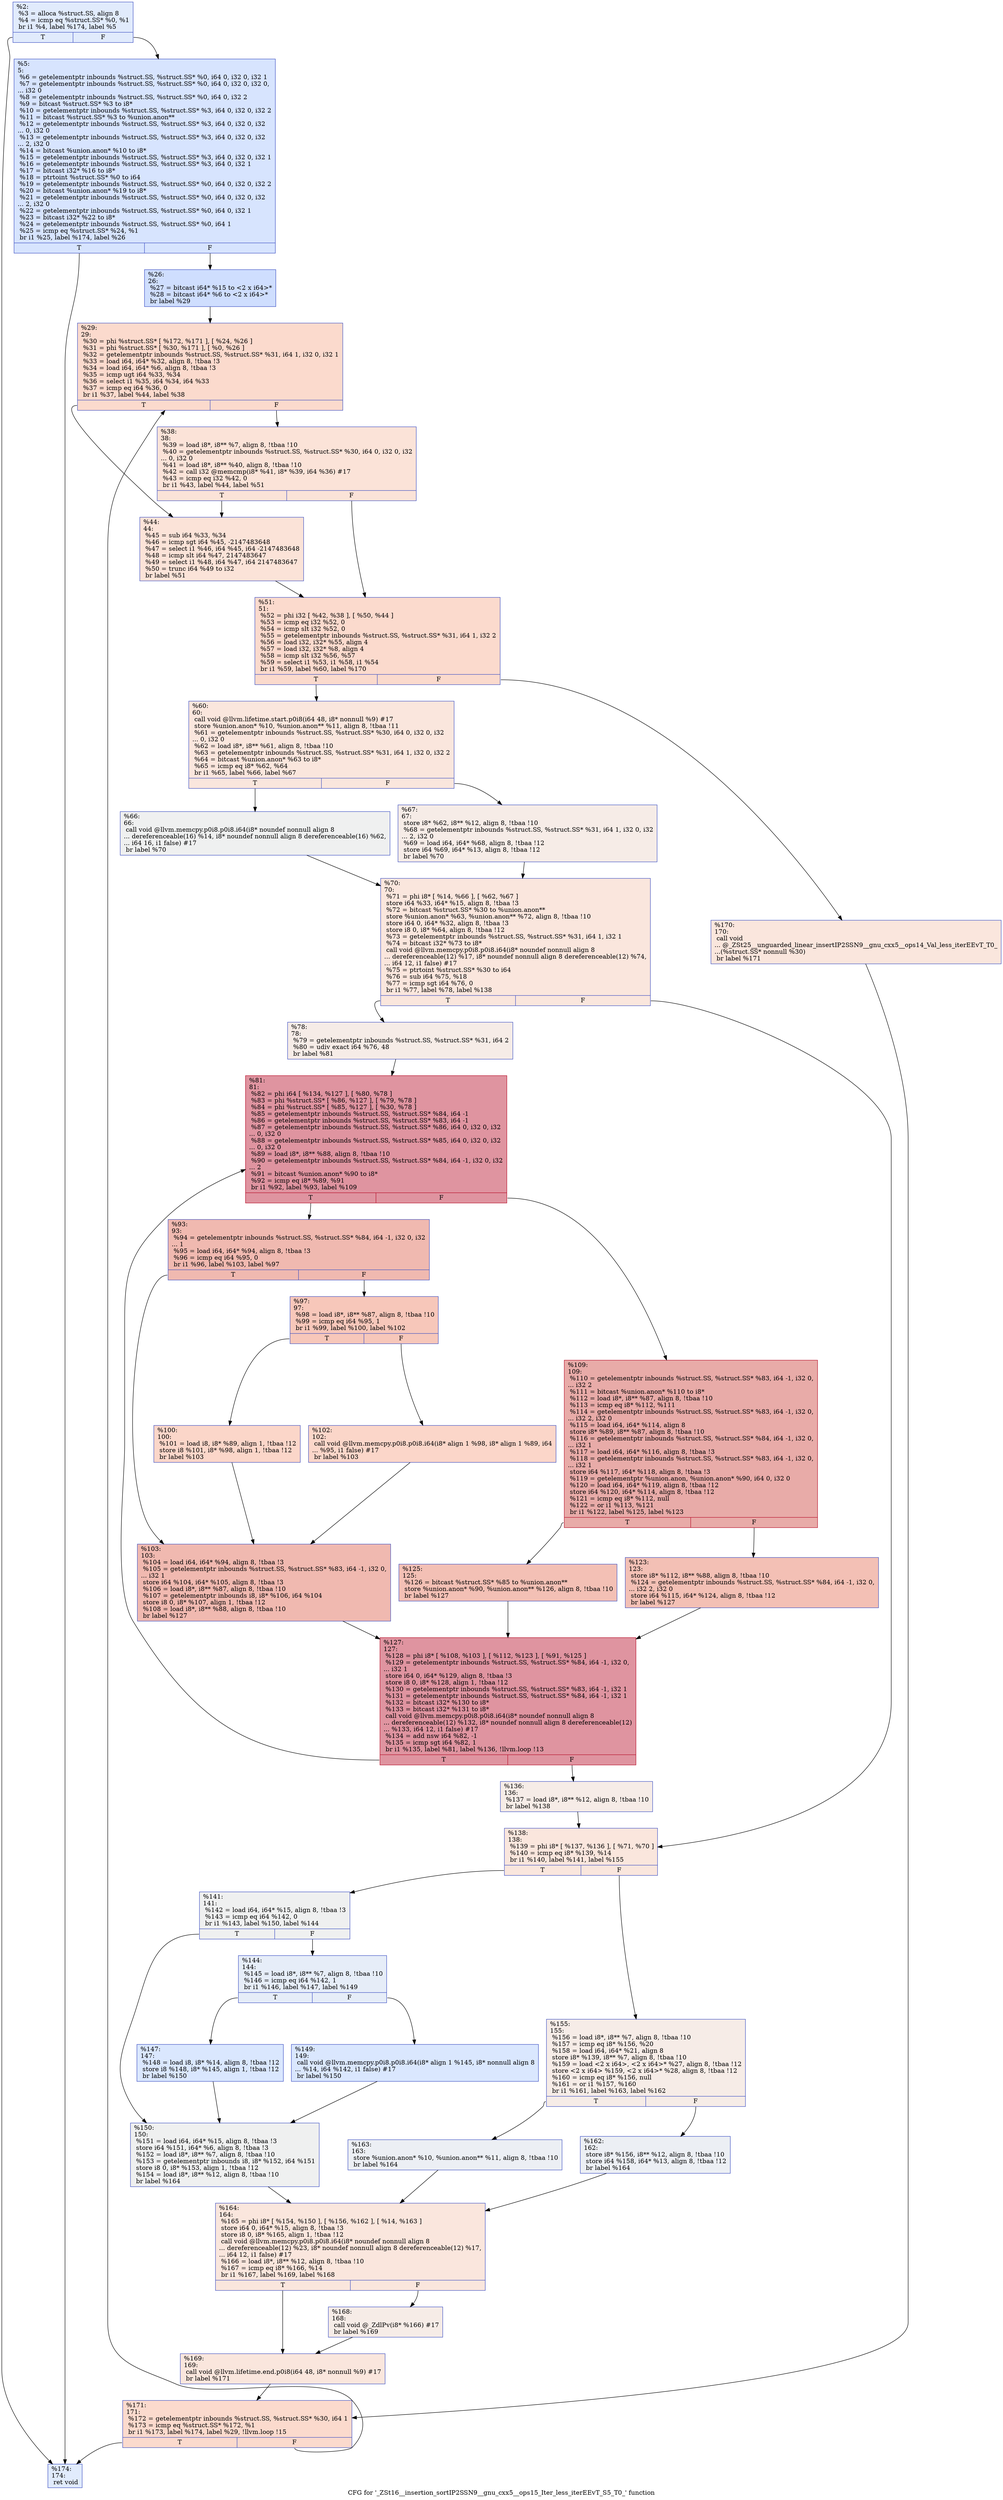 digraph "CFG for '_ZSt16__insertion_sortIP2SSN9__gnu_cxx5__ops15_Iter_less_iterEEvT_S5_T0_' function" {
	label="CFG for '_ZSt16__insertion_sortIP2SSN9__gnu_cxx5__ops15_Iter_less_iterEEvT_S5_T0_' function";

	Node0x55804d185550 [shape=record,color="#3d50c3ff", style=filled, fillcolor="#bbd1f870",label="{%2:\l  %3 = alloca %struct.SS, align 8\l  %4 = icmp eq %struct.SS* %0, %1\l  br i1 %4, label %174, label %5\l|{<s0>T|<s1>F}}"];
	Node0x55804d185550:s0 -> Node0x55804d185660;
	Node0x55804d185550:s1 -> Node0x55804d1856b0;
	Node0x55804d1856b0 [shape=record,color="#3d50c3ff", style=filled, fillcolor="#a5c3fe70",label="{%5:\l5:                                                \l  %6 = getelementptr inbounds %struct.SS, %struct.SS* %0, i64 0, i32 0, i32 1\l  %7 = getelementptr inbounds %struct.SS, %struct.SS* %0, i64 0, i32 0, i32 0,\l... i32 0\l  %8 = getelementptr inbounds %struct.SS, %struct.SS* %0, i64 0, i32 2\l  %9 = bitcast %struct.SS* %3 to i8*\l  %10 = getelementptr inbounds %struct.SS, %struct.SS* %3, i64 0, i32 0, i32 2\l  %11 = bitcast %struct.SS* %3 to %union.anon**\l  %12 = getelementptr inbounds %struct.SS, %struct.SS* %3, i64 0, i32 0, i32\l... 0, i32 0\l  %13 = getelementptr inbounds %struct.SS, %struct.SS* %3, i64 0, i32 0, i32\l... 2, i32 0\l  %14 = bitcast %union.anon* %10 to i8*\l  %15 = getelementptr inbounds %struct.SS, %struct.SS* %3, i64 0, i32 0, i32 1\l  %16 = getelementptr inbounds %struct.SS, %struct.SS* %3, i64 0, i32 1\l  %17 = bitcast i32* %16 to i8*\l  %18 = ptrtoint %struct.SS* %0 to i64\l  %19 = getelementptr inbounds %struct.SS, %struct.SS* %0, i64 0, i32 0, i32 2\l  %20 = bitcast %union.anon* %19 to i8*\l  %21 = getelementptr inbounds %struct.SS, %struct.SS* %0, i64 0, i32 0, i32\l... 2, i32 0\l  %22 = getelementptr inbounds %struct.SS, %struct.SS* %0, i64 0, i32 1\l  %23 = bitcast i32* %22 to i8*\l  %24 = getelementptr inbounds %struct.SS, %struct.SS* %0, i64 1\l  %25 = icmp eq %struct.SS* %24, %1\l  br i1 %25, label %174, label %26\l|{<s0>T|<s1>F}}"];
	Node0x55804d1856b0:s0 -> Node0x55804d185660;
	Node0x55804d1856b0:s1 -> Node0x55804d185610;
	Node0x55804d185610 [shape=record,color="#3d50c3ff", style=filled, fillcolor="#93b5fe70",label="{%26:\l26:                                               \l  %27 = bitcast i64* %15 to \<2 x i64\>*\l  %28 = bitcast i64* %6 to \<2 x i64\>*\l  br label %29\l}"];
	Node0x55804d185610 -> Node0x55804d186740;
	Node0x55804d186740 [shape=record,color="#3d50c3ff", style=filled, fillcolor="#f7ac8e70",label="{%29:\l29:                                               \l  %30 = phi %struct.SS* [ %172, %171 ], [ %24, %26 ]\l  %31 = phi %struct.SS* [ %30, %171 ], [ %0, %26 ]\l  %32 = getelementptr inbounds %struct.SS, %struct.SS* %31, i64 1, i32 0, i32 1\l  %33 = load i64, i64* %32, align 8, !tbaa !3\l  %34 = load i64, i64* %6, align 8, !tbaa !3\l  %35 = icmp ugt i64 %33, %34\l  %36 = select i1 %35, i64 %34, i64 %33\l  %37 = icmp eq i64 %36, 0\l  br i1 %37, label %44, label %38\l|{<s0>T|<s1>F}}"];
	Node0x55804d186740:s0 -> Node0x55804d186c80;
	Node0x55804d186740:s1 -> Node0x55804d186cd0;
	Node0x55804d186cd0 [shape=record,color="#3d50c3ff", style=filled, fillcolor="#f6bfa670",label="{%38:\l38:                                               \l  %39 = load i8*, i8** %7, align 8, !tbaa !10\l  %40 = getelementptr inbounds %struct.SS, %struct.SS* %30, i64 0, i32 0, i32\l... 0, i32 0\l  %41 = load i8*, i8** %40, align 8, !tbaa !10\l  %42 = call i32 @memcmp(i8* %41, i8* %39, i64 %36) #17\l  %43 = icmp eq i32 %42, 0\l  br i1 %43, label %44, label %51\l|{<s0>T|<s1>F}}"];
	Node0x55804d186cd0:s0 -> Node0x55804d186c80;
	Node0x55804d186cd0:s1 -> Node0x55804d1871d0;
	Node0x55804d186c80 [shape=record,color="#3d50c3ff", style=filled, fillcolor="#f6bfa670",label="{%44:\l44:                                               \l  %45 = sub i64 %33, %34\l  %46 = icmp sgt i64 %45, -2147483648\l  %47 = select i1 %46, i64 %45, i64 -2147483648\l  %48 = icmp slt i64 %47, 2147483647\l  %49 = select i1 %48, i64 %47, i64 2147483647\l  %50 = trunc i64 %49 to i32\l  br label %51\l}"];
	Node0x55804d186c80 -> Node0x55804d1871d0;
	Node0x55804d1871d0 [shape=record,color="#3d50c3ff", style=filled, fillcolor="#f7ac8e70",label="{%51:\l51:                                               \l  %52 = phi i32 [ %42, %38 ], [ %50, %44 ]\l  %53 = icmp eq i32 %52, 0\l  %54 = icmp slt i32 %52, 0\l  %55 = getelementptr inbounds %struct.SS, %struct.SS* %31, i64 1, i32 2\l  %56 = load i32, i32* %55, align 4\l  %57 = load i32, i32* %8, align 4\l  %58 = icmp slt i32 %56, %57\l  %59 = select i1 %53, i1 %58, i1 %54\l  br i1 %59, label %60, label %170\l|{<s0>T|<s1>F}}"];
	Node0x55804d1871d0:s0 -> Node0x55804d187b10;
	Node0x55804d1871d0:s1 -> Node0x55804d187b60;
	Node0x55804d187b10 [shape=record,color="#3d50c3ff", style=filled, fillcolor="#f3c7b170",label="{%60:\l60:                                               \l  call void @llvm.lifetime.start.p0i8(i64 48, i8* nonnull %9) #17\l  store %union.anon* %10, %union.anon** %11, align 8, !tbaa !11\l  %61 = getelementptr inbounds %struct.SS, %struct.SS* %30, i64 0, i32 0, i32\l... 0, i32 0\l  %62 = load i8*, i8** %61, align 8, !tbaa !10\l  %63 = getelementptr inbounds %struct.SS, %struct.SS* %31, i64 1, i32 0, i32 2\l  %64 = bitcast %union.anon* %63 to i8*\l  %65 = icmp eq i8* %62, %64\l  br i1 %65, label %66, label %67\l|{<s0>T|<s1>F}}"];
	Node0x55804d187b10:s0 -> Node0x55804d188170;
	Node0x55804d187b10:s1 -> Node0x55804d1881c0;
	Node0x55804d188170 [shape=record,color="#3d50c3ff", style=filled, fillcolor="#dbdcde70",label="{%66:\l66:                                               \l  call void @llvm.memcpy.p0i8.p0i8.i64(i8* noundef nonnull align 8\l... dereferenceable(16) %14, i8* noundef nonnull align 8 dereferenceable(16) %62,\l... i64 16, i1 false) #17\l  br label %70\l}"];
	Node0x55804d188170 -> Node0x55804d188470;
	Node0x55804d1881c0 [shape=record,color="#3d50c3ff", style=filled, fillcolor="#ead5c970",label="{%67:\l67:                                               \l  store i8* %62, i8** %12, align 8, !tbaa !10\l  %68 = getelementptr inbounds %struct.SS, %struct.SS* %31, i64 1, i32 0, i32\l... 2, i32 0\l  %69 = load i64, i64* %68, align 8, !tbaa !12\l  store i64 %69, i64* %13, align 8, !tbaa !12\l  br label %70\l}"];
	Node0x55804d1881c0 -> Node0x55804d188470;
	Node0x55804d188470 [shape=record,color="#3d50c3ff", style=filled, fillcolor="#f3c7b170",label="{%70:\l70:                                               \l  %71 = phi i8* [ %14, %66 ], [ %62, %67 ]\l  store i64 %33, i64* %15, align 8, !tbaa !3\l  %72 = bitcast %struct.SS* %30 to %union.anon**\l  store %union.anon* %63, %union.anon** %72, align 8, !tbaa !10\l  store i64 0, i64* %32, align 8, !tbaa !3\l  store i8 0, i8* %64, align 8, !tbaa !12\l  %73 = getelementptr inbounds %struct.SS, %struct.SS* %31, i64 1, i32 1\l  %74 = bitcast i32* %73 to i8*\l  call void @llvm.memcpy.p0i8.p0i8.i64(i8* noundef nonnull align 8\l... dereferenceable(12) %17, i8* noundef nonnull align 8 dereferenceable(12) %74,\l... i64 12, i1 false) #17\l  %75 = ptrtoint %struct.SS* %30 to i64\l  %76 = sub i64 %75, %18\l  %77 = icmp sgt i64 %76, 0\l  br i1 %77, label %78, label %138\l|{<s0>T|<s1>F}}"];
	Node0x55804d188470:s0 -> Node0x55804d188fc0;
	Node0x55804d188470:s1 -> Node0x55804d189010;
	Node0x55804d188fc0 [shape=record,color="#3d50c3ff", style=filled, fillcolor="#ead5c970",label="{%78:\l78:                                               \l  %79 = getelementptr inbounds %struct.SS, %struct.SS* %31, i64 2\l  %80 = udiv exact i64 %76, 48\l  br label %81\l}"];
	Node0x55804d188fc0 -> Node0x55804d189240;
	Node0x55804d189240 [shape=record,color="#b70d28ff", style=filled, fillcolor="#b70d2870",label="{%81:\l81:                                               \l  %82 = phi i64 [ %134, %127 ], [ %80, %78 ]\l  %83 = phi %struct.SS* [ %86, %127 ], [ %79, %78 ]\l  %84 = phi %struct.SS* [ %85, %127 ], [ %30, %78 ]\l  %85 = getelementptr inbounds %struct.SS, %struct.SS* %84, i64 -1\l  %86 = getelementptr inbounds %struct.SS, %struct.SS* %83, i64 -1\l  %87 = getelementptr inbounds %struct.SS, %struct.SS* %86, i64 0, i32 0, i32\l... 0, i32 0\l  %88 = getelementptr inbounds %struct.SS, %struct.SS* %85, i64 0, i32 0, i32\l... 0, i32 0\l  %89 = load i8*, i8** %88, align 8, !tbaa !10\l  %90 = getelementptr inbounds %struct.SS, %struct.SS* %84, i64 -1, i32 0, i32\l... 2\l  %91 = bitcast %union.anon* %90 to i8*\l  %92 = icmp eq i8* %89, %91\l  br i1 %92, label %93, label %109\l|{<s0>T|<s1>F}}"];
	Node0x55804d189240:s0 -> Node0x55804d189be0;
	Node0x55804d189240:s1 -> Node0x55804d189c30;
	Node0x55804d189be0 [shape=record,color="#3d50c3ff", style=filled, fillcolor="#de614d70",label="{%93:\l93:                                               \l  %94 = getelementptr inbounds %struct.SS, %struct.SS* %84, i64 -1, i32 0, i32\l... 1\l  %95 = load i64, i64* %94, align 8, !tbaa !3\l  %96 = icmp eq i64 %95, 0\l  br i1 %96, label %103, label %97\l|{<s0>T|<s1>F}}"];
	Node0x55804d189be0:s0 -> Node0x55804d189f10;
	Node0x55804d189be0:s1 -> Node0x55804d189f60;
	Node0x55804d189f60 [shape=record,color="#3d50c3ff", style=filled, fillcolor="#ec7f6370",label="{%97:\l97:                                               \l  %98 = load i8*, i8** %87, align 8, !tbaa !10\l  %99 = icmp eq i64 %95, 1\l  br i1 %99, label %100, label %102\l|{<s0>T|<s1>F}}"];
	Node0x55804d189f60:s0 -> Node0x55804d18a1a0;
	Node0x55804d189f60:s1 -> Node0x55804d18a1f0;
	Node0x55804d18a1a0 [shape=record,color="#3d50c3ff", style=filled, fillcolor="#f6a38570",label="{%100:\l100:                                              \l  %101 = load i8, i8* %89, align 1, !tbaa !12\l  store i8 %101, i8* %98, align 1, !tbaa !12\l  br label %103\l}"];
	Node0x55804d18a1a0 -> Node0x55804d189f10;
	Node0x55804d18a1f0 [shape=record,color="#3d50c3ff", style=filled, fillcolor="#f6a38570",label="{%102:\l102:                                              \l  call void @llvm.memcpy.p0i8.p0i8.i64(i8* align 1 %98, i8* align 1 %89, i64\l... %95, i1 false) #17\l  br label %103\l}"];
	Node0x55804d18a1f0 -> Node0x55804d189f10;
	Node0x55804d189f10 [shape=record,color="#3d50c3ff", style=filled, fillcolor="#de614d70",label="{%103:\l103:                                              \l  %104 = load i64, i64* %94, align 8, !tbaa !3\l  %105 = getelementptr inbounds %struct.SS, %struct.SS* %83, i64 -1, i32 0,\l... i32 1\l  store i64 %104, i64* %105, align 8, !tbaa !3\l  %106 = load i8*, i8** %87, align 8, !tbaa !10\l  %107 = getelementptr inbounds i8, i8* %106, i64 %104\l  store i8 0, i8* %107, align 1, !tbaa !12\l  %108 = load i8*, i8** %88, align 8, !tbaa !10\l  br label %127\l}"];
	Node0x55804d189f10 -> Node0x55804d189300;
	Node0x55804d189c30 [shape=record,color="#b70d28ff", style=filled, fillcolor="#cc403a70",label="{%109:\l109:                                              \l  %110 = getelementptr inbounds %struct.SS, %struct.SS* %83, i64 -1, i32 0,\l... i32 2\l  %111 = bitcast %union.anon* %110 to i8*\l  %112 = load i8*, i8** %87, align 8, !tbaa !10\l  %113 = icmp eq i8* %112, %111\l  %114 = getelementptr inbounds %struct.SS, %struct.SS* %83, i64 -1, i32 0,\l... i32 2, i32 0\l  %115 = load i64, i64* %114, align 8\l  store i8* %89, i8** %87, align 8, !tbaa !10\l  %116 = getelementptr inbounds %struct.SS, %struct.SS* %84, i64 -1, i32 0,\l... i32 1\l  %117 = load i64, i64* %116, align 8, !tbaa !3\l  %118 = getelementptr inbounds %struct.SS, %struct.SS* %83, i64 -1, i32 0,\l... i32 1\l  store i64 %117, i64* %118, align 8, !tbaa !3\l  %119 = getelementptr %union.anon, %union.anon* %90, i64 0, i32 0\l  %120 = load i64, i64* %119, align 8, !tbaa !12\l  store i64 %120, i64* %114, align 8, !tbaa !12\l  %121 = icmp eq i8* %112, null\l  %122 = or i1 %113, %121\l  br i1 %122, label %125, label %123\l|{<s0>T|<s1>F}}"];
	Node0x55804d189c30:s0 -> Node0x55804d18b4d0;
	Node0x55804d189c30:s1 -> Node0x55804d18b520;
	Node0x55804d18b520 [shape=record,color="#3d50c3ff", style=filled, fillcolor="#e5705870",label="{%123:\l123:                                              \l  store i8* %112, i8** %88, align 8, !tbaa !10\l  %124 = getelementptr inbounds %struct.SS, %struct.SS* %84, i64 -1, i32 0,\l... i32 2, i32 0\l  store i64 %115, i64* %124, align 8, !tbaa !12\l  br label %127\l}"];
	Node0x55804d18b520 -> Node0x55804d189300;
	Node0x55804d18b4d0 [shape=record,color="#3d50c3ff", style=filled, fillcolor="#e5705870",label="{%125:\l125:                                              \l  %126 = bitcast %struct.SS* %85 to %union.anon**\l  store %union.anon* %90, %union.anon** %126, align 8, !tbaa !10\l  br label %127\l}"];
	Node0x55804d18b4d0 -> Node0x55804d189300;
	Node0x55804d189300 [shape=record,color="#b70d28ff", style=filled, fillcolor="#b70d2870",label="{%127:\l127:                                              \l  %128 = phi i8* [ %108, %103 ], [ %112, %123 ], [ %91, %125 ]\l  %129 = getelementptr inbounds %struct.SS, %struct.SS* %84, i64 -1, i32 0,\l... i32 1\l  store i64 0, i64* %129, align 8, !tbaa !3\l  store i8 0, i8* %128, align 1, !tbaa !12\l  %130 = getelementptr inbounds %struct.SS, %struct.SS* %83, i64 -1, i32 1\l  %131 = getelementptr inbounds %struct.SS, %struct.SS* %84, i64 -1, i32 1\l  %132 = bitcast i32* %130 to i8*\l  %133 = bitcast i32* %131 to i8*\l  call void @llvm.memcpy.p0i8.p0i8.i64(i8* noundef nonnull align 8\l... dereferenceable(12) %132, i8* noundef nonnull align 8 dereferenceable(12)\l... %133, i64 12, i1 false) #17\l  %134 = add nsw i64 %82, -1\l  %135 = icmp sgt i64 %82, 1\l  br i1 %135, label %81, label %136, !llvm.loop !13\l|{<s0>T|<s1>F}}"];
	Node0x55804d189300:s0 -> Node0x55804d189240;
	Node0x55804d189300:s1 -> Node0x55804d18c9f0;
	Node0x55804d18c9f0 [shape=record,color="#3d50c3ff", style=filled, fillcolor="#ead5c970",label="{%136:\l136:                                              \l  %137 = load i8*, i8** %12, align 8, !tbaa !10\l  br label %138\l}"];
	Node0x55804d18c9f0 -> Node0x55804d189010;
	Node0x55804d189010 [shape=record,color="#3d50c3ff", style=filled, fillcolor="#f3c7b170",label="{%138:\l138:                                              \l  %139 = phi i8* [ %137, %136 ], [ %71, %70 ]\l  %140 = icmp eq i8* %139, %14\l  br i1 %140, label %141, label %155\l|{<s0>T|<s1>F}}"];
	Node0x55804d189010:s0 -> Node0x55804d18cd90;
	Node0x55804d189010:s1 -> Node0x55804d18cde0;
	Node0x55804d18cd90 [shape=record,color="#3d50c3ff", style=filled, fillcolor="#dbdcde70",label="{%141:\l141:                                              \l  %142 = load i64, i64* %15, align 8, !tbaa !3\l  %143 = icmp eq i64 %142, 0\l  br i1 %143, label %150, label %144\l|{<s0>T|<s1>F}}"];
	Node0x55804d18cd90:s0 -> Node0x55804d18cfe0;
	Node0x55804d18cd90:s1 -> Node0x55804d18d030;
	Node0x55804d18d030 [shape=record,color="#3d50c3ff", style=filled, fillcolor="#c7d7f070",label="{%144:\l144:                                              \l  %145 = load i8*, i8** %7, align 8, !tbaa !10\l  %146 = icmp eq i64 %142, 1\l  br i1 %146, label %147, label %149\l|{<s0>T|<s1>F}}"];
	Node0x55804d18d030:s0 -> Node0x55804d18d230;
	Node0x55804d18d030:s1 -> Node0x55804d18d280;
	Node0x55804d18d230 [shape=record,color="#3d50c3ff", style=filled, fillcolor="#abc8fd70",label="{%147:\l147:                                              \l  %148 = load i8, i8* %14, align 8, !tbaa !12\l  store i8 %148, i8* %145, align 1, !tbaa !12\l  br label %150\l}"];
	Node0x55804d18d230 -> Node0x55804d18cfe0;
	Node0x55804d18d280 [shape=record,color="#3d50c3ff", style=filled, fillcolor="#abc8fd70",label="{%149:\l149:                                              \l  call void @llvm.memcpy.p0i8.p0i8.i64(i8* align 1 %145, i8* nonnull align 8\l... %14, i64 %142, i1 false) #17\l  br label %150\l}"];
	Node0x55804d18d280 -> Node0x55804d18cfe0;
	Node0x55804d18cfe0 [shape=record,color="#3d50c3ff", style=filled, fillcolor="#dbdcde70",label="{%150:\l150:                                              \l  %151 = load i64, i64* %15, align 8, !tbaa !3\l  store i64 %151, i64* %6, align 8, !tbaa !3\l  %152 = load i8*, i8** %7, align 8, !tbaa !10\l  %153 = getelementptr inbounds i8, i8* %152, i64 %151\l  store i8 0, i8* %153, align 1, !tbaa !12\l  %154 = load i8*, i8** %12, align 8, !tbaa !10\l  br label %164\l}"];
	Node0x55804d18cfe0 -> Node0x55804d18da00;
	Node0x55804d18cde0 [shape=record,color="#3d50c3ff", style=filled, fillcolor="#ead5c970",label="{%155:\l155:                                              \l  %156 = load i8*, i8** %7, align 8, !tbaa !10\l  %157 = icmp eq i8* %156, %20\l  %158 = load i64, i64* %21, align 8\l  store i8* %139, i8** %7, align 8, !tbaa !10\l  %159 = load \<2 x i64\>, \<2 x i64\>* %27, align 8, !tbaa !12\l  store \<2 x i64\> %159, \<2 x i64\>* %28, align 8, !tbaa !12\l  %160 = icmp eq i8* %156, null\l  %161 = or i1 %157, %160\l  br i1 %161, label %163, label %162\l|{<s0>T|<s1>F}}"];
	Node0x55804d18cde0:s0 -> Node0x55804d18dee0;
	Node0x55804d18cde0:s1 -> Node0x55804d18df30;
	Node0x55804d18df30 [shape=record,color="#3d50c3ff", style=filled, fillcolor="#d4dbe670",label="{%162:\l162:                                              \l  store i8* %156, i8** %12, align 8, !tbaa !10\l  store i64 %158, i64* %13, align 8, !tbaa !12\l  br label %164\l}"];
	Node0x55804d18df30 -> Node0x55804d18da00;
	Node0x55804d18dee0 [shape=record,color="#3d50c3ff", style=filled, fillcolor="#d4dbe670",label="{%163:\l163:                                              \l  store %union.anon* %10, %union.anon** %11, align 8, !tbaa !10\l  br label %164\l}"];
	Node0x55804d18dee0 -> Node0x55804d18da00;
	Node0x55804d18da00 [shape=record,color="#3d50c3ff", style=filled, fillcolor="#f3c7b170",label="{%164:\l164:                                              \l  %165 = phi i8* [ %154, %150 ], [ %156, %162 ], [ %14, %163 ]\l  store i64 0, i64* %15, align 8, !tbaa !3\l  store i8 0, i8* %165, align 1, !tbaa !12\l  call void @llvm.memcpy.p0i8.p0i8.i64(i8* noundef nonnull align 8\l... dereferenceable(12) %23, i8* noundef nonnull align 8 dereferenceable(12) %17,\l... i64 12, i1 false) #17\l  %166 = load i8*, i8** %12, align 8, !tbaa !10\l  %167 = icmp eq i8* %166, %14\l  br i1 %167, label %169, label %168\l|{<s0>T|<s1>F}}"];
	Node0x55804d18da00:s0 -> Node0x55804d18e720;
	Node0x55804d18da00:s1 -> Node0x55804d18e770;
	Node0x55804d18e770 [shape=record,color="#3d50c3ff", style=filled, fillcolor="#ead5c970",label="{%168:\l168:                                              \l  call void @_ZdlPv(i8* %166) #17\l  br label %169\l}"];
	Node0x55804d18e770 -> Node0x55804d18e720;
	Node0x55804d18e720 [shape=record,color="#3d50c3ff", style=filled, fillcolor="#f3c7b170",label="{%169:\l169:                                              \l  call void @llvm.lifetime.end.p0i8(i64 48, i8* nonnull %9) #17\l  br label %171\l}"];
	Node0x55804d18e720 -> Node0x55804d186800;
	Node0x55804d187b60 [shape=record,color="#3d50c3ff", style=filled, fillcolor="#f3c7b170",label="{%170:\l170:                                              \l  call void\l... @_ZSt25__unguarded_linear_insertIP2SSN9__gnu_cxx5__ops14_Val_less_iterEEvT_T0_\l...(%struct.SS* nonnull %30)\l  br label %171\l}"];
	Node0x55804d187b60 -> Node0x55804d186800;
	Node0x55804d186800 [shape=record,color="#3d50c3ff", style=filled, fillcolor="#f7ac8e70",label="{%171:\l171:                                              \l  %172 = getelementptr inbounds %struct.SS, %struct.SS* %30, i64 1\l  %173 = icmp eq %struct.SS* %172, %1\l  br i1 %173, label %174, label %29, !llvm.loop !15\l|{<s0>T|<s1>F}}"];
	Node0x55804d186800:s0 -> Node0x55804d185660;
	Node0x55804d186800:s1 -> Node0x55804d186740;
	Node0x55804d185660 [shape=record,color="#3d50c3ff", style=filled, fillcolor="#bbd1f870",label="{%174:\l174:                                              \l  ret void\l}"];
}

